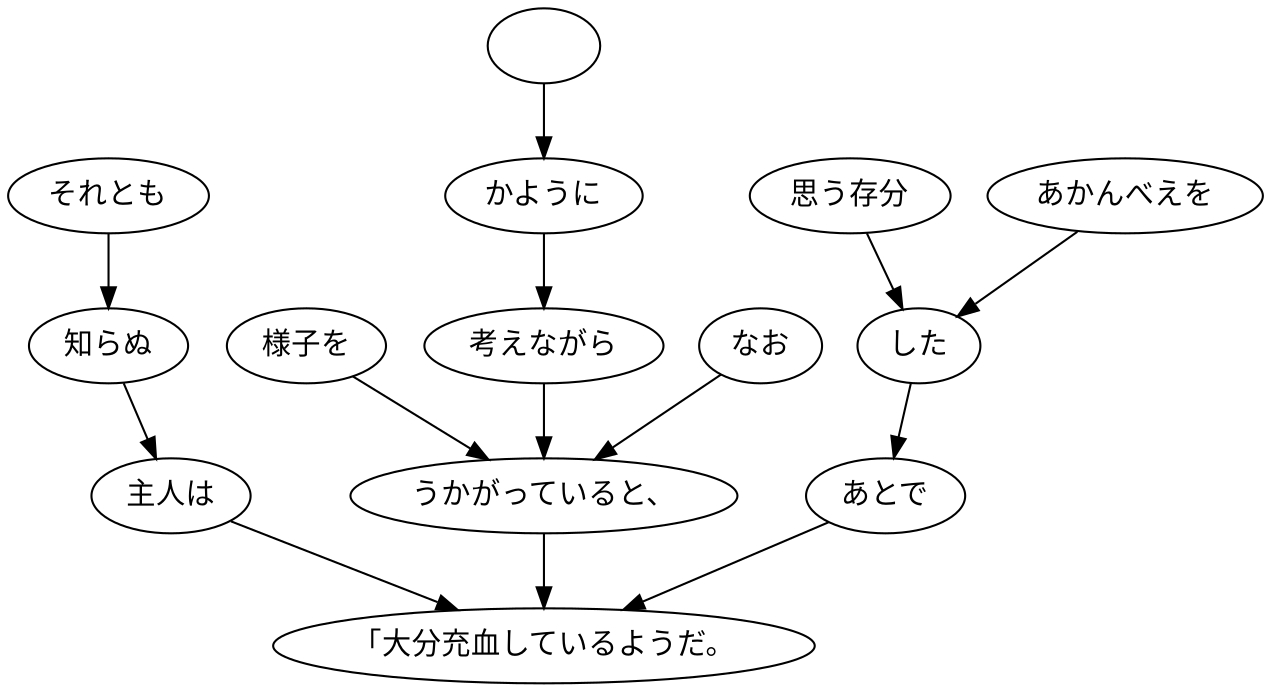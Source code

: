 digraph graph5726 {
	node0 [label="　"];
	node1 [label="かように"];
	node2 [label="考えながら"];
	node3 [label="なお"];
	node4 [label="様子を"];
	node5 [label="うかがっていると、"];
	node6 [label="それとも"];
	node7 [label="知らぬ"];
	node8 [label="主人は"];
	node9 [label="思う存分"];
	node10 [label="あかんべえを"];
	node11 [label="した"];
	node12 [label="あとで"];
	node13 [label="「大分充血しているようだ。"];
	node0 -> node1;
	node1 -> node2;
	node2 -> node5;
	node3 -> node5;
	node4 -> node5;
	node5 -> node13;
	node6 -> node7;
	node7 -> node8;
	node8 -> node13;
	node9 -> node11;
	node10 -> node11;
	node11 -> node12;
	node12 -> node13;
}
